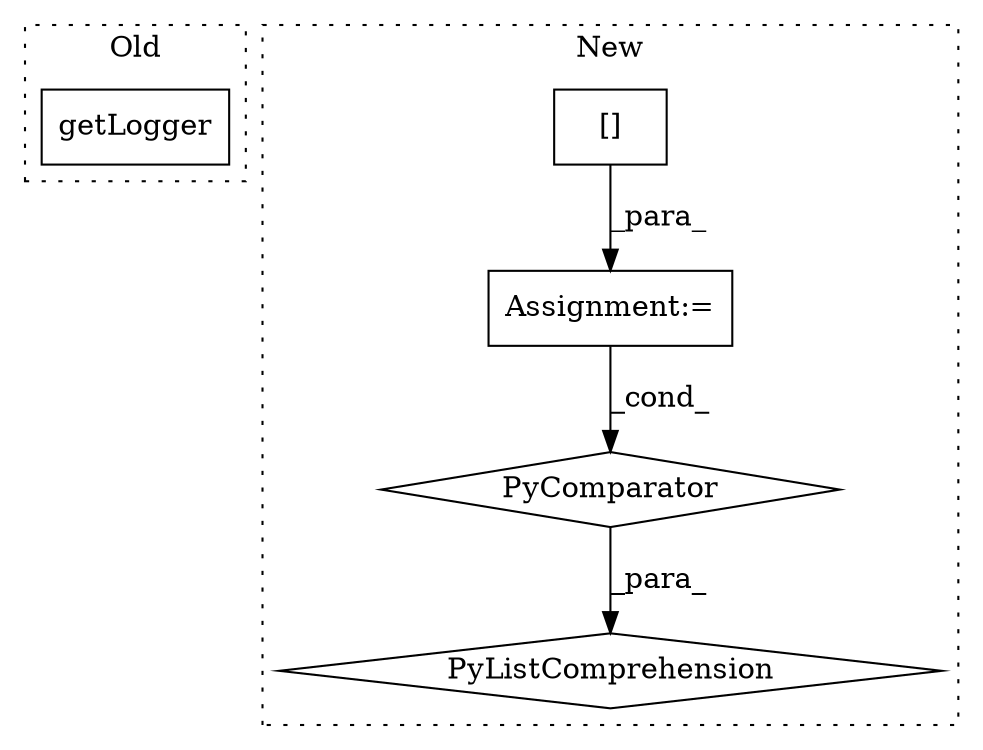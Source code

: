 digraph G {
subgraph cluster0 {
1 [label="getLogger" a="32" s="9065,9085" l="10,1" shape="box"];
label = "Old";
style="dotted";
}
subgraph cluster1 {
2 [label="PyComparator" a="113" s="9280" l="39" shape="diamond"];
3 [label="PyListComprehension" a="109" s="9206" l="121" shape="diamond"];
4 [label="Assignment:=" a="7" s="9280" l="39" shape="box"];
5 [label="[]" a="2" s="9287,9309" l="5,1" shape="box"];
label = "New";
style="dotted";
}
2 -> 3 [label="_para_"];
4 -> 2 [label="_cond_"];
5 -> 4 [label="_para_"];
}